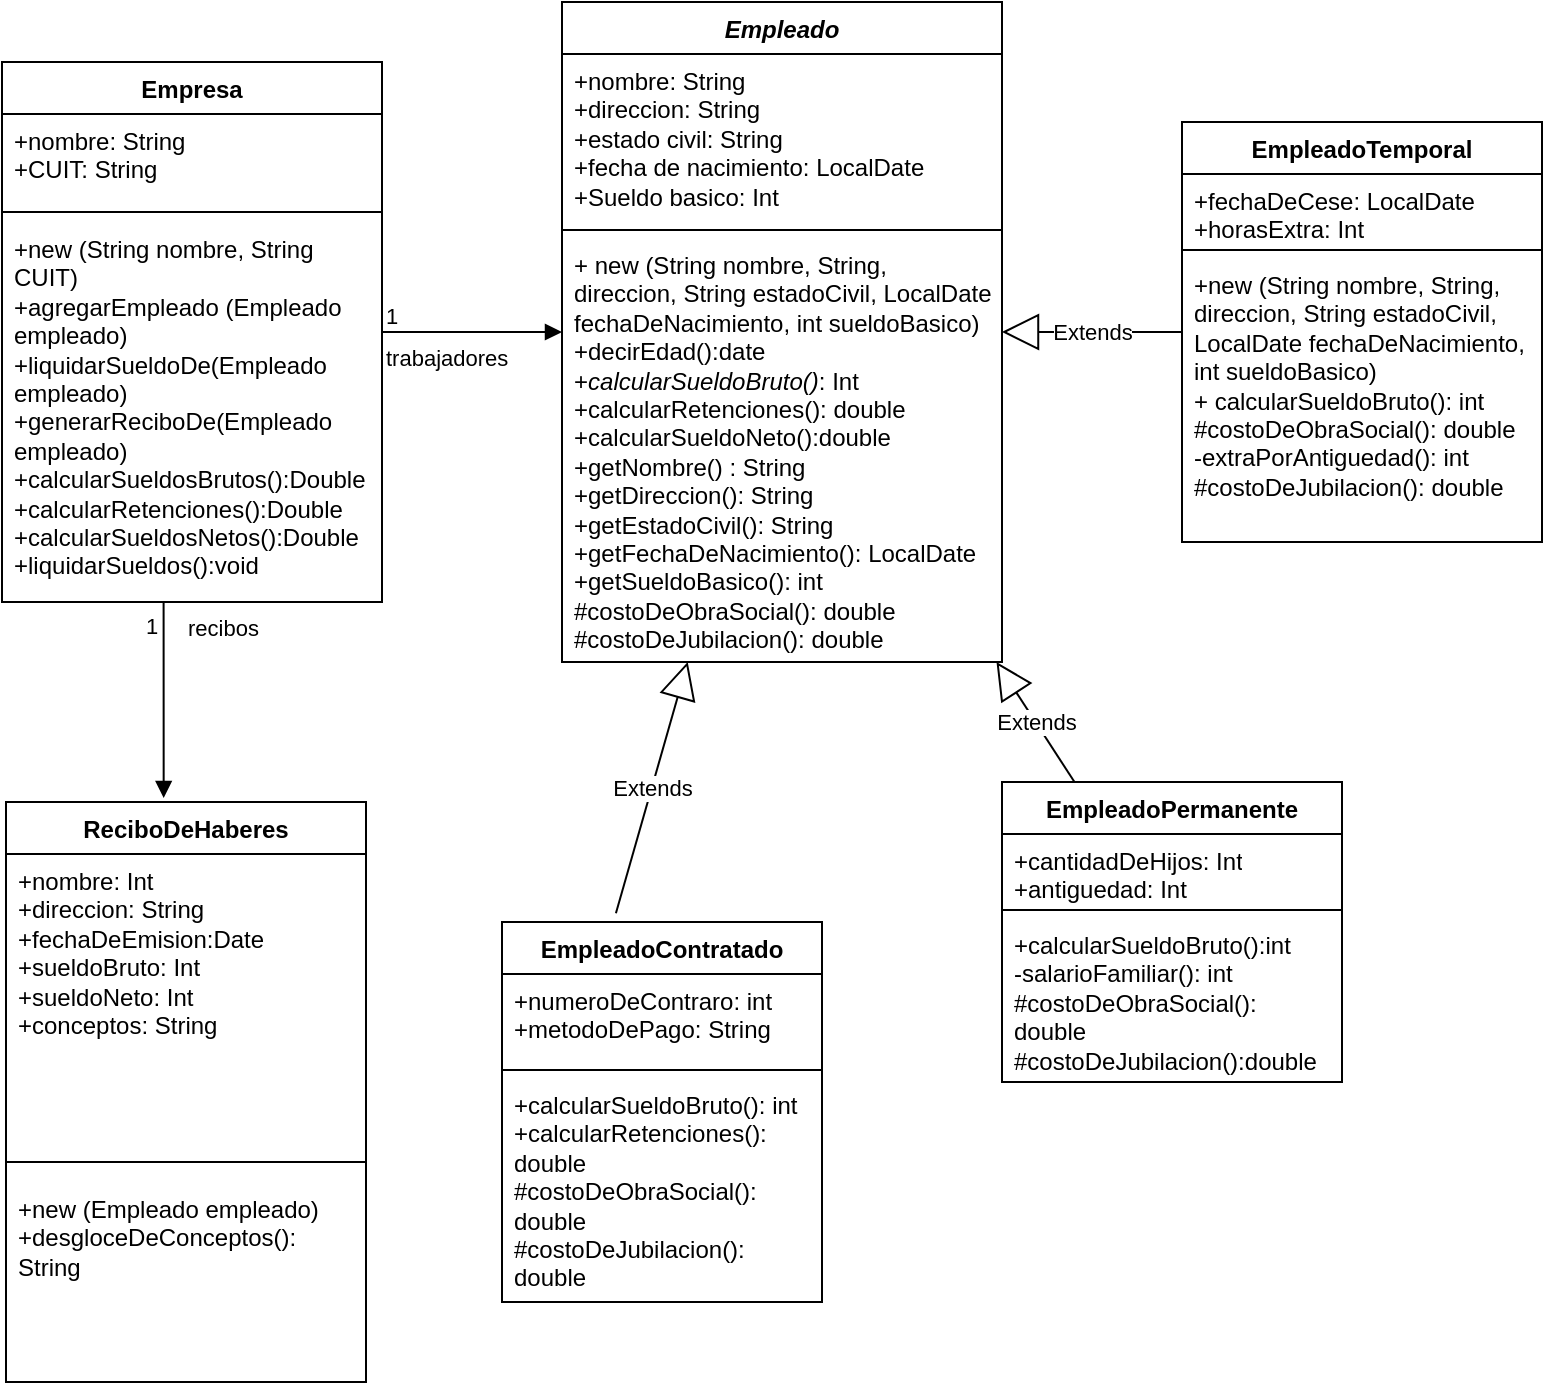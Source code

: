 <mxfile version="26.2.15">
  <diagram id="C5RBs43oDa-KdzZeNtuy" name="Page-1">
    <mxGraphModel dx="872" dy="537" grid="1" gridSize="10" guides="1" tooltips="1" connect="1" arrows="1" fold="1" page="1" pageScale="1" pageWidth="827" pageHeight="1169" math="0" shadow="0">
      <root>
        <mxCell id="WIyWlLk6GJQsqaUBKTNV-0" />
        <mxCell id="WIyWlLk6GJQsqaUBKTNV-1" parent="WIyWlLk6GJQsqaUBKTNV-0" />
        <mxCell id="jXU1pM_BRzykf0wPNc74-1" value="Empresa" style="swimlane;fontStyle=1;align=center;verticalAlign=top;childLayout=stackLayout;horizontal=1;startSize=26;horizontalStack=0;resizeParent=1;resizeParentMax=0;resizeLast=0;collapsible=1;marginBottom=0;whiteSpace=wrap;html=1;" parent="WIyWlLk6GJQsqaUBKTNV-1" vertex="1">
          <mxGeometry x="30" y="90" width="190" height="270" as="geometry" />
        </mxCell>
        <mxCell id="jXU1pM_BRzykf0wPNc74-2" value="+nombre: String&lt;div&gt;+CUIT: String&lt;/div&gt;" style="text;strokeColor=none;fillColor=none;align=left;verticalAlign=top;spacingLeft=4;spacingRight=4;overflow=hidden;rotatable=0;points=[[0,0.5],[1,0.5]];portConstraint=eastwest;whiteSpace=wrap;html=1;" parent="jXU1pM_BRzykf0wPNc74-1" vertex="1">
          <mxGeometry y="26" width="190" height="44" as="geometry" />
        </mxCell>
        <mxCell id="jXU1pM_BRzykf0wPNc74-3" value="" style="line;strokeWidth=1;fillColor=none;align=left;verticalAlign=middle;spacingTop=-1;spacingLeft=3;spacingRight=3;rotatable=0;labelPosition=right;points=[];portConstraint=eastwest;strokeColor=inherit;" parent="jXU1pM_BRzykf0wPNc74-1" vertex="1">
          <mxGeometry y="70" width="190" height="10" as="geometry" />
        </mxCell>
        <mxCell id="jXU1pM_BRzykf0wPNc74-4" value="&lt;div&gt;+new (String nombre, String CUIT)&lt;/div&gt;&lt;div&gt;+agregarEmpleado (Empleado empleado)&lt;/div&gt;&lt;div&gt;+liquidarSueldoDe(Empleado empleado)&lt;/div&gt;&lt;div&gt;+generarReciboDe(Empleado empleado)&lt;/div&gt;&lt;div&gt;&lt;span style=&quot;background-color: transparent; color: light-dark(rgb(0, 0, 0), rgb(255, 255, 255));&quot;&gt;+calcularSueldosBrutos():Double&lt;/span&gt;&lt;/div&gt;&lt;div&gt;+calcularRetenciones():Double&lt;/div&gt;&lt;div&gt;+calcularSueldosNetos():Double&lt;/div&gt;+liquidarSueldos():void&lt;div&gt;&lt;br&gt;&lt;/div&gt;" style="text;strokeColor=none;fillColor=none;align=left;verticalAlign=top;spacingLeft=4;spacingRight=4;overflow=hidden;rotatable=0;points=[[0,0.5],[1,0.5]];portConstraint=eastwest;whiteSpace=wrap;html=1;" parent="jXU1pM_BRzykf0wPNc74-1" vertex="1">
          <mxGeometry y="80" width="190" height="190" as="geometry" />
        </mxCell>
        <mxCell id="jXU1pM_BRzykf0wPNc74-13" value="&lt;i&gt;Empleado&lt;/i&gt;&lt;div&gt;&lt;br&gt;&lt;/div&gt;" style="swimlane;fontStyle=1;align=center;verticalAlign=top;childLayout=stackLayout;horizontal=1;startSize=26;horizontalStack=0;resizeParent=1;resizeParentMax=0;resizeLast=0;collapsible=1;marginBottom=0;whiteSpace=wrap;html=1;" parent="WIyWlLk6GJQsqaUBKTNV-1" vertex="1">
          <mxGeometry x="310" y="60" width="220" height="330" as="geometry" />
        </mxCell>
        <mxCell id="jXU1pM_BRzykf0wPNc74-14" value="+nombre: String&lt;div&gt;+direccion: String&lt;/div&gt;&lt;div&gt;+estado civil: String&lt;/div&gt;&lt;div&gt;+fecha de nacimiento: LocalDate&lt;/div&gt;&lt;div&gt;+Sueldo basico: Int&lt;/div&gt;" style="text;strokeColor=none;fillColor=none;align=left;verticalAlign=top;spacingLeft=4;spacingRight=4;overflow=hidden;rotatable=0;points=[[0,0.5],[1,0.5]];portConstraint=eastwest;whiteSpace=wrap;html=1;" parent="jXU1pM_BRzykf0wPNc74-13" vertex="1">
          <mxGeometry y="26" width="220" height="84" as="geometry" />
        </mxCell>
        <mxCell id="jXU1pM_BRzykf0wPNc74-15" value="" style="line;strokeWidth=1;fillColor=none;align=left;verticalAlign=middle;spacingTop=-1;spacingLeft=3;spacingRight=3;rotatable=0;labelPosition=right;points=[];portConstraint=eastwest;strokeColor=inherit;" parent="jXU1pM_BRzykf0wPNc74-13" vertex="1">
          <mxGeometry y="110" width="220" height="8" as="geometry" />
        </mxCell>
        <mxCell id="jXU1pM_BRzykf0wPNc74-16" value="&lt;div&gt;&lt;span style=&quot;background-color: transparent; color: light-dark(rgb(0, 0, 0), rgb(255, 255, 255));&quot;&gt;+ new (String nombre, String, direccion, String estadoCivil, LocalDate fechaDeNacimiento, int sueldoBasico)&lt;/span&gt;&lt;/div&gt;&lt;div&gt;&lt;span style=&quot;background-color: transparent; color: light-dark(rgb(0, 0, 0), rgb(255, 255, 255));&quot;&gt;+decirEdad():date&lt;/span&gt;&lt;/div&gt;&lt;div&gt;+&lt;i&gt;calcularSueldoBruto()&lt;/i&gt;: Int&lt;/div&gt;&lt;div&gt;+calcularRetenciones(): double&lt;/div&gt;&lt;div&gt;+calcularSueldoNeto():double&lt;/div&gt;&lt;div&gt;+getNombre() : String&lt;/div&gt;&lt;div&gt;+getDireccion(): String&lt;/div&gt;&lt;div&gt;+getEstadoCivil(): String&lt;/div&gt;&lt;div&gt;+getFechaDeNacimiento(): LocalDate&lt;/div&gt;&lt;div&gt;+getSueldoBasico(): int&lt;/div&gt;&lt;div&gt;#costoDeObraSocial(): double&lt;/div&gt;&lt;div&gt;#costoDeJubilacion(): double&lt;/div&gt;" style="text;strokeColor=none;fillColor=none;align=left;verticalAlign=top;spacingLeft=4;spacingRight=4;overflow=hidden;rotatable=0;points=[[0,0.5],[1,0.5]];portConstraint=eastwest;whiteSpace=wrap;html=1;" parent="jXU1pM_BRzykf0wPNc74-13" vertex="1">
          <mxGeometry y="118" width="220" height="212" as="geometry" />
        </mxCell>
        <mxCell id="jXU1pM_BRzykf0wPNc74-25" value="trabajadores&lt;div&gt;&lt;br&gt;&lt;/div&gt;" style="endArrow=block;endFill=1;html=1;edgeStyle=orthogonalEdgeStyle;align=left;verticalAlign=top;rounded=0;" parent="WIyWlLk6GJQsqaUBKTNV-1" source="jXU1pM_BRzykf0wPNc74-1" target="jXU1pM_BRzykf0wPNc74-13" edge="1">
          <mxGeometry x="-1" relative="1" as="geometry">
            <mxPoint x="290" y="180" as="sourcePoint" />
            <mxPoint x="450" y="180" as="targetPoint" />
          </mxGeometry>
        </mxCell>
        <mxCell id="jXU1pM_BRzykf0wPNc74-26" value="1" style="edgeLabel;resizable=0;html=1;align=left;verticalAlign=bottom;" parent="jXU1pM_BRzykf0wPNc74-25" connectable="0" vertex="1">
          <mxGeometry x="-1" relative="1" as="geometry" />
        </mxCell>
        <mxCell id="jXU1pM_BRzykf0wPNc74-32" value="EmpleadoTemporal" style="swimlane;fontStyle=1;align=center;verticalAlign=top;childLayout=stackLayout;horizontal=1;startSize=26;horizontalStack=0;resizeParent=1;resizeParentMax=0;resizeLast=0;collapsible=1;marginBottom=0;whiteSpace=wrap;html=1;" parent="WIyWlLk6GJQsqaUBKTNV-1" vertex="1">
          <mxGeometry x="620" y="120" width="180" height="210" as="geometry" />
        </mxCell>
        <mxCell id="jXU1pM_BRzykf0wPNc74-33" value="+fechaDeCese: LocalDate&lt;div&gt;+horasExtra: Int&lt;/div&gt;" style="text;strokeColor=none;fillColor=none;align=left;verticalAlign=top;spacingLeft=4;spacingRight=4;overflow=hidden;rotatable=0;points=[[0,0.5],[1,0.5]];portConstraint=eastwest;whiteSpace=wrap;html=1;" parent="jXU1pM_BRzykf0wPNc74-32" vertex="1">
          <mxGeometry y="26" width="180" height="34" as="geometry" />
        </mxCell>
        <mxCell id="jXU1pM_BRzykf0wPNc74-34" value="" style="line;strokeWidth=1;fillColor=none;align=left;verticalAlign=middle;spacingTop=-1;spacingLeft=3;spacingRight=3;rotatable=0;labelPosition=right;points=[];portConstraint=eastwest;strokeColor=inherit;" parent="jXU1pM_BRzykf0wPNc74-32" vertex="1">
          <mxGeometry y="60" width="180" height="8" as="geometry" />
        </mxCell>
        <mxCell id="jXU1pM_BRzykf0wPNc74-35" value="+new (String nombre, String, direccion, String estadoCivil, LocalDate fechaDeNacimiento, int sueldoBasico)&lt;div&gt;+ calcularSueldoBruto(): int&lt;/div&gt;&lt;div&gt;#costoDeObraSocial(): double&lt;/div&gt;&lt;div&gt;-extraPorAntiguedad(): int&lt;/div&gt;&lt;div&gt;#costoDeJubilacion(): double&lt;/div&gt;" style="text;strokeColor=none;fillColor=none;align=left;verticalAlign=top;spacingLeft=4;spacingRight=4;overflow=hidden;rotatable=0;points=[[0,0.5],[1,0.5]];portConstraint=eastwest;whiteSpace=wrap;html=1;" parent="jXU1pM_BRzykf0wPNc74-32" vertex="1">
          <mxGeometry y="68" width="180" height="142" as="geometry" />
        </mxCell>
        <mxCell id="jXU1pM_BRzykf0wPNc74-36" value="Extends" style="endArrow=block;endSize=16;endFill=0;html=1;rounded=0;" parent="WIyWlLk6GJQsqaUBKTNV-1" source="jXU1pM_BRzykf0wPNc74-32" target="jXU1pM_BRzykf0wPNc74-13" edge="1">
          <mxGeometry x="0.013" width="160" relative="1" as="geometry">
            <mxPoint x="560" y="420" as="sourcePoint" />
            <mxPoint x="720" y="420" as="targetPoint" />
            <Array as="points" />
            <mxPoint as="offset" />
          </mxGeometry>
        </mxCell>
        <mxCell id="jXU1pM_BRzykf0wPNc74-37" value="Extends" style="endArrow=block;endSize=16;endFill=0;html=1;rounded=0;" parent="WIyWlLk6GJQsqaUBKTNV-1" source="jXU1pM_BRzykf0wPNc74-44" target="jXU1pM_BRzykf0wPNc74-13" edge="1">
          <mxGeometry width="160" relative="1" as="geometry">
            <mxPoint x="417" y="440" as="sourcePoint" />
            <mxPoint x="580" y="470" as="targetPoint" />
          </mxGeometry>
        </mxCell>
        <mxCell id="jXU1pM_BRzykf0wPNc74-44" value="EmpleadoPermanente" style="swimlane;fontStyle=1;align=center;verticalAlign=top;childLayout=stackLayout;horizontal=1;startSize=26;horizontalStack=0;resizeParent=1;resizeParentMax=0;resizeLast=0;collapsible=1;marginBottom=0;whiteSpace=wrap;html=1;" parent="WIyWlLk6GJQsqaUBKTNV-1" vertex="1">
          <mxGeometry x="530" y="450" width="170" height="150" as="geometry" />
        </mxCell>
        <mxCell id="jXU1pM_BRzykf0wPNc74-45" value="+cantidadDeHijos: Int&lt;div&gt;+antiguedad: Int&lt;/div&gt;" style="text;strokeColor=none;fillColor=none;align=left;verticalAlign=top;spacingLeft=4;spacingRight=4;overflow=hidden;rotatable=0;points=[[0,0.5],[1,0.5]];portConstraint=eastwest;whiteSpace=wrap;html=1;" parent="jXU1pM_BRzykf0wPNc74-44" vertex="1">
          <mxGeometry y="26" width="170" height="34" as="geometry" />
        </mxCell>
        <mxCell id="jXU1pM_BRzykf0wPNc74-46" value="" style="line;strokeWidth=1;fillColor=none;align=left;verticalAlign=middle;spacingTop=-1;spacingLeft=3;spacingRight=3;rotatable=0;labelPosition=right;points=[];portConstraint=eastwest;strokeColor=inherit;" parent="jXU1pM_BRzykf0wPNc74-44" vertex="1">
          <mxGeometry y="60" width="170" height="8" as="geometry" />
        </mxCell>
        <mxCell id="jXU1pM_BRzykf0wPNc74-47" value="+calcularSueldoBruto():int&lt;div&gt;-salarioFamiliar(): int&lt;/div&gt;&lt;div&gt;#costoDeObraSocial(): double&lt;/div&gt;&lt;div&gt;#costoDeJubilacion():double&lt;/div&gt;" style="text;strokeColor=none;fillColor=none;align=left;verticalAlign=top;spacingLeft=4;spacingRight=4;overflow=hidden;rotatable=0;points=[[0,0.5],[1,0.5]];portConstraint=eastwest;whiteSpace=wrap;html=1;" parent="jXU1pM_BRzykf0wPNc74-44" vertex="1">
          <mxGeometry y="68" width="170" height="82" as="geometry" />
        </mxCell>
        <mxCell id="jXU1pM_BRzykf0wPNc74-48" value="ReciboDeHaberes" style="swimlane;fontStyle=1;align=center;verticalAlign=top;childLayout=stackLayout;horizontal=1;startSize=26;horizontalStack=0;resizeParent=1;resizeParentMax=0;resizeLast=0;collapsible=1;marginBottom=0;whiteSpace=wrap;html=1;" parent="WIyWlLk6GJQsqaUBKTNV-1" vertex="1">
          <mxGeometry x="32" y="460" width="180" height="290" as="geometry" />
        </mxCell>
        <mxCell id="jXU1pM_BRzykf0wPNc74-49" value="&lt;div&gt;+nombre: Int&lt;/div&gt;&lt;div&gt;+direccion: String&lt;/div&gt;&lt;div&gt;+fechaDeEmision:Date&lt;/div&gt;&lt;div&gt;+sueldoBruto: Int&lt;/div&gt;&lt;div&gt;+sueldoNeto: Int&lt;/div&gt;&lt;div&gt;+conceptos: String&lt;/div&gt;" style="text;strokeColor=none;fillColor=none;align=left;verticalAlign=top;spacingLeft=4;spacingRight=4;overflow=hidden;rotatable=0;points=[[0,0.5],[1,0.5]];portConstraint=eastwest;whiteSpace=wrap;html=1;" parent="jXU1pM_BRzykf0wPNc74-48" vertex="1">
          <mxGeometry y="26" width="180" height="144" as="geometry" />
        </mxCell>
        <mxCell id="jXU1pM_BRzykf0wPNc74-50" value="" style="line;strokeWidth=1;fillColor=none;align=left;verticalAlign=middle;spacingTop=-1;spacingLeft=3;spacingRight=3;rotatable=0;labelPosition=right;points=[];portConstraint=eastwest;strokeColor=inherit;" parent="jXU1pM_BRzykf0wPNc74-48" vertex="1">
          <mxGeometry y="170" width="180" height="20" as="geometry" />
        </mxCell>
        <mxCell id="jXU1pM_BRzykf0wPNc74-51" value="+new (Empleado empleado)&lt;div&gt;+desgloceDeConceptos(): String&lt;br&gt;&lt;div&gt;&lt;br&gt;&lt;/div&gt;&lt;/div&gt;" style="text;strokeColor=none;fillColor=none;align=left;verticalAlign=top;spacingLeft=4;spacingRight=4;overflow=hidden;rotatable=0;points=[[0,0.5],[1,0.5]];portConstraint=eastwest;whiteSpace=wrap;html=1;" parent="jXU1pM_BRzykf0wPNc74-48" vertex="1">
          <mxGeometry y="190" width="180" height="100" as="geometry" />
        </mxCell>
        <mxCell id="jXU1pM_BRzykf0wPNc74-52" value="recibos" style="endArrow=block;endFill=1;html=1;edgeStyle=orthogonalEdgeStyle;align=left;verticalAlign=top;rounded=0;exitX=0.478;exitY=1;exitDx=0;exitDy=0;exitPerimeter=0;entryX=0.438;entryY=-0.007;entryDx=0;entryDy=0;entryPerimeter=0;" parent="WIyWlLk6GJQsqaUBKTNV-1" source="jXU1pM_BRzykf0wPNc74-4" edge="1" target="jXU1pM_BRzykf0wPNc74-48">
          <mxGeometry x="-1" relative="1" as="geometry">
            <mxPoint x="274" y="250" as="sourcePoint" />
            <mxPoint x="274" y="420" as="targetPoint" />
            <Array as="points">
              <mxPoint x="116" y="360" />
              <mxPoint x="109" y="360" />
            </Array>
          </mxGeometry>
        </mxCell>
        <mxCell id="jXU1pM_BRzykf0wPNc74-53" value="1" style="edgeLabel;resizable=0;html=1;align=left;verticalAlign=bottom;" parent="jXU1pM_BRzykf0wPNc74-52" connectable="0" vertex="1">
          <mxGeometry x="-1" relative="1" as="geometry">
            <mxPoint x="-21" y="20" as="offset" />
          </mxGeometry>
        </mxCell>
        <mxCell id="LJK29v0o69a5RbpFoerl-1" value="EmpleadoContratado&lt;div&gt;&lt;br&gt;&lt;/div&gt;" style="swimlane;fontStyle=1;align=center;verticalAlign=top;childLayout=stackLayout;horizontal=1;startSize=26;horizontalStack=0;resizeParent=1;resizeParentMax=0;resizeLast=0;collapsible=1;marginBottom=0;whiteSpace=wrap;html=1;" vertex="1" parent="WIyWlLk6GJQsqaUBKTNV-1">
          <mxGeometry x="280" y="520" width="160" height="190" as="geometry" />
        </mxCell>
        <mxCell id="LJK29v0o69a5RbpFoerl-2" value="+numeroDeContraro: int&lt;div&gt;+metodoDePago: String&lt;/div&gt;" style="text;strokeColor=none;fillColor=none;align=left;verticalAlign=top;spacingLeft=4;spacingRight=4;overflow=hidden;rotatable=0;points=[[0,0.5],[1,0.5]];portConstraint=eastwest;whiteSpace=wrap;html=1;" vertex="1" parent="LJK29v0o69a5RbpFoerl-1">
          <mxGeometry y="26" width="160" height="44" as="geometry" />
        </mxCell>
        <mxCell id="LJK29v0o69a5RbpFoerl-3" value="" style="line;strokeWidth=1;fillColor=none;align=left;verticalAlign=middle;spacingTop=-1;spacingLeft=3;spacingRight=3;rotatable=0;labelPosition=right;points=[];portConstraint=eastwest;strokeColor=inherit;" vertex="1" parent="LJK29v0o69a5RbpFoerl-1">
          <mxGeometry y="70" width="160" height="8" as="geometry" />
        </mxCell>
        <mxCell id="LJK29v0o69a5RbpFoerl-4" value="+calcularSueldoBruto(): int&lt;div&gt;+calcularRetenciones(): double&lt;/div&gt;&lt;div&gt;#costoDeObraSocial(): double&lt;/div&gt;&lt;div&gt;#costoDeJubilacion(): double&lt;/div&gt;" style="text;strokeColor=none;fillColor=none;align=left;verticalAlign=top;spacingLeft=4;spacingRight=4;overflow=hidden;rotatable=0;points=[[0,0.5],[1,0.5]];portConstraint=eastwest;whiteSpace=wrap;html=1;" vertex="1" parent="LJK29v0o69a5RbpFoerl-1">
          <mxGeometry y="78" width="160" height="112" as="geometry" />
        </mxCell>
        <mxCell id="LJK29v0o69a5RbpFoerl-5" value="Extends" style="endArrow=block;endSize=16;endFill=0;html=1;rounded=0;exitX=0.356;exitY=-0.023;exitDx=0;exitDy=0;exitPerimeter=0;" edge="1" parent="WIyWlLk6GJQsqaUBKTNV-1" source="LJK29v0o69a5RbpFoerl-1" target="jXU1pM_BRzykf0wPNc74-13">
          <mxGeometry width="160" relative="1" as="geometry">
            <mxPoint x="430" y="520" as="sourcePoint" />
            <mxPoint x="590" y="520" as="targetPoint" />
          </mxGeometry>
        </mxCell>
      </root>
    </mxGraphModel>
  </diagram>
</mxfile>
